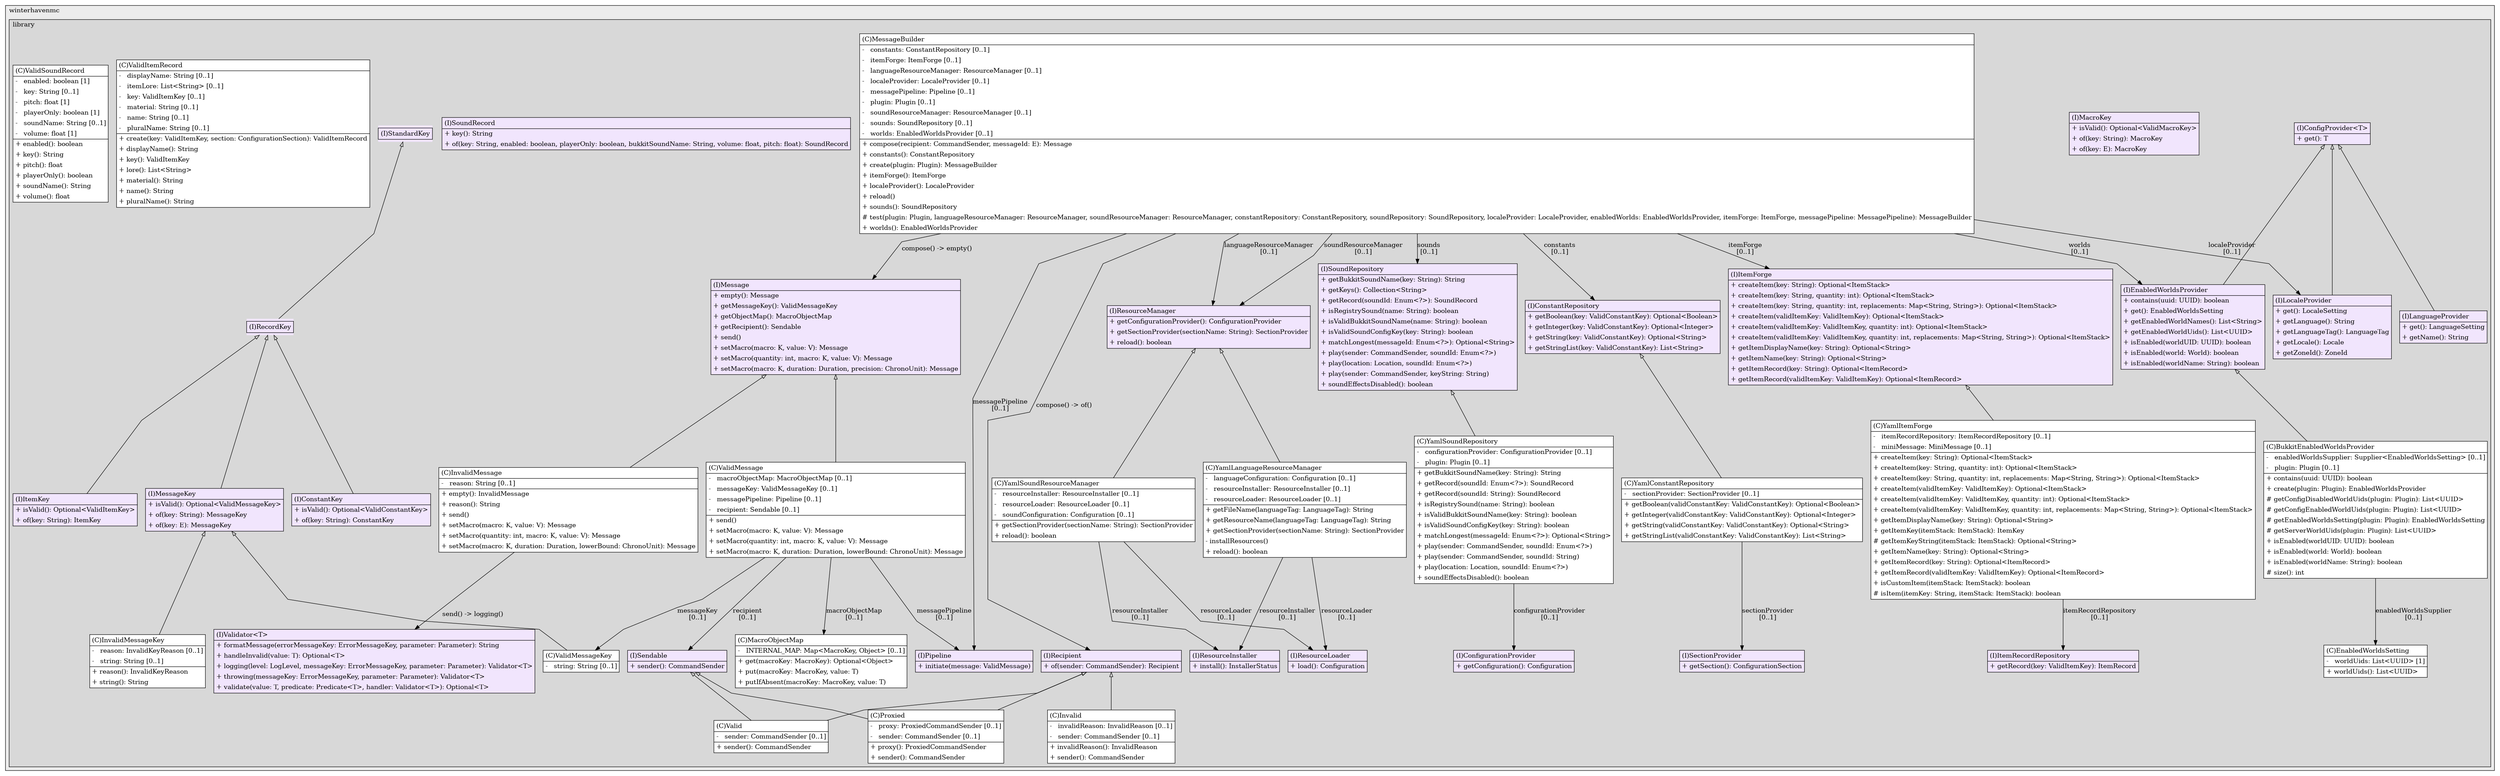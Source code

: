 @startuml

/' diagram meta data start
config=StructureConfiguration;
{
  "projectClassification": {
    "searchMode": "OpenProject", // OpenProject, AllProjects
    "includedProjects": "",
    "pathEndKeywords": "*.impl",
    "isClientPath": "",
    "isClientName": "",
    "isTestPath": "",
    "isTestName": "",
    "isMappingPath": "",
    "isMappingName": "",
    "isDataAccessPath": "",
    "isDataAccessName": "",
    "isDataStructurePath": "",
    "isDataStructureName": "",
    "isInterfaceStructuresPath": "",
    "isInterfaceStructuresName": "",
    "isEntryPointPath": "",
    "isEntryPointName": "",
    "treatFinalFieldsAsMandatory": false
  },
  "graphRestriction": {
    "classPackageExcludeFilter": "",
    "classPackageIncludeFilter": "",
    "classNameExcludeFilter": "BootstrapUtility",
    "classNameIncludeFilter": "",
    "methodNameExcludeFilter": "",
    "methodNameIncludeFilter": "",
    "removeByInheritance": "", // inheritance/annotation based filtering is done in a second step
    "removeByAnnotation": "",
    "removeByClassPackage": "", // cleanup the graph after inheritance/annotation based filtering is done
    "removeByClassName": "",
    "cutMappings": false,
    "cutEnum": true,
    "cutTests": true,
    "cutClient": true,
    "cutDataAccess": true,
    "cutInterfaceStructures": false,
    "cutDataStructures": true,
    "cutGetterAndSetter": true,
    "cutConstructors": true
  },
  "graphTraversal": {
    "forwardDepth": 3,
    "backwardDepth": 3,
    "classPackageExcludeFilter": "",
    "classPackageIncludeFilter": "",
    "classNameExcludeFilter": "",
    "classNameIncludeFilter": "",
    "methodNameExcludeFilter": "",
    "methodNameIncludeFilter": "",
    "hideMappings": false,
    "hideDataStructures": false,
    "hidePrivateMethods": true,
    "hideInterfaceCalls": false, // indirection: implementation -> interface (is hidden) -> implementation
    "onlyShowApplicationEntryPoints": false, // root node is included
    "useMethodCallsForStructureDiagram": "ForwardOnly" // ForwardOnly, BothDirections, No
  },
  "details": {
    "aggregation": "GroupByClass", // ByClass, GroupByClass, None
    "showClassGenericTypes": true,
    "showMethods": true,
    "showMethodParameterNames": true,
    "showMethodParameterTypes": true,
    "showMethodReturnType": true,
    "showPackageLevels": 2,
    "showDetailedClassStructure": true
  },
  "rootClass": "com.winterhavenmc.library.messagebuilder.MessageBuilder",
  "extensionCallbackMethod": "" // qualified.class.name#methodName - signature: public static String method(String)
}
diagram meta data end '/



digraph g {
    rankdir="TB"
    splines=polyline
    

'nodes 
subgraph cluster_1655488073 { 
   	label=winterhavenmc
	labeljust=l
	fillcolor="#ececec"
	style=filled
   
   subgraph cluster_1412706428 { 
   	label=library
	labeljust=l
	fillcolor="#d8d8d8"
	style=filled
   
   BukkitEnabledWorldsProvider169038822[
	label=<<TABLE BORDER="1" CELLBORDER="0" CELLPADDING="4" CELLSPACING="0">
<TR><TD ALIGN="LEFT" >(C)BukkitEnabledWorldsProvider</TD></TR>
<HR/>
<TR><TD ALIGN="LEFT" >-   enabledWorldsSupplier: Supplier&lt;EnabledWorldsSetting&gt; [0..1]</TD></TR>
<TR><TD ALIGN="LEFT" >-   plugin: Plugin [0..1]</TD></TR>
<HR/>
<TR><TD ALIGN="LEFT" >+ contains(uuid: UUID): boolean</TD></TR>
<TR><TD ALIGN="LEFT" >+ create(plugin: Plugin): EnabledWorldsProvider</TD></TR>
<TR><TD ALIGN="LEFT" ># getConfigDisabledWorldUids(plugin: Plugin): List&lt;UUID&gt;</TD></TR>
<TR><TD ALIGN="LEFT" ># getConfigEnabledWorldUids(plugin: Plugin): List&lt;UUID&gt;</TD></TR>
<TR><TD ALIGN="LEFT" ># getEnabledWorldsSetting(plugin: Plugin): EnabledWorldsSetting</TD></TR>
<TR><TD ALIGN="LEFT" ># getServerWorldUids(plugin: Plugin): List&lt;UUID&gt;</TD></TR>
<TR><TD ALIGN="LEFT" >+ isEnabled(worldUID: UUID): boolean</TD></TR>
<TR><TD ALIGN="LEFT" >+ isEnabled(world: World): boolean</TD></TR>
<TR><TD ALIGN="LEFT" >+ isEnabled(worldName: String): boolean</TD></TR>
<TR><TD ALIGN="LEFT" ># size(): int</TD></TR>
</TABLE>>
	style=filled
	margin=0
	shape=plaintext
	fillcolor="#FFFFFF"
];

ConfigProvider1582204715[
	label=<<TABLE BORDER="1" CELLBORDER="0" CELLPADDING="4" CELLSPACING="0">
<TR><TD ALIGN="LEFT" >(I)ConfigProvider&lt;T&gt;</TD></TR>
<HR/>
<TR><TD ALIGN="LEFT" >+ get(): T</TD></TR>
</TABLE>>
	style=filled
	margin=0
	shape=plaintext
	fillcolor="#F1E5FD"
];

ConfigurationProvider1859949731[
	label=<<TABLE BORDER="1" CELLBORDER="0" CELLPADDING="4" CELLSPACING="0">
<TR><TD ALIGN="LEFT" >(I)ConfigurationProvider</TD></TR>
<HR/>
<TR><TD ALIGN="LEFT" >+ getConfiguration(): Configuration</TD></TR>
</TABLE>>
	style=filled
	margin=0
	shape=plaintext
	fillcolor="#F1E5FD"
];

ConstantKey1959363381[
	label=<<TABLE BORDER="1" CELLBORDER="0" CELLPADDING="4" CELLSPACING="0">
<TR><TD ALIGN="LEFT" >(I)ConstantKey</TD></TR>
<HR/>
<TR><TD ALIGN="LEFT" >+ isValid(): Optional&lt;ValidConstantKey&gt;</TD></TR>
<TR><TD ALIGN="LEFT" >+ of(key: String): ConstantKey</TD></TR>
</TABLE>>
	style=filled
	margin=0
	shape=plaintext
	fillcolor="#F1E5FD"
];

ConstantRepository1152281911[
	label=<<TABLE BORDER="1" CELLBORDER="0" CELLPADDING="4" CELLSPACING="0">
<TR><TD ALIGN="LEFT" >(I)ConstantRepository</TD></TR>
<HR/>
<TR><TD ALIGN="LEFT" >+ getBoolean(key: ValidConstantKey): Optional&lt;Boolean&gt;</TD></TR>
<TR><TD ALIGN="LEFT" >+ getInteger(key: ValidConstantKey): Optional&lt;Integer&gt;</TD></TR>
<TR><TD ALIGN="LEFT" >+ getString(key: ValidConstantKey): Optional&lt;String&gt;</TD></TR>
<TR><TD ALIGN="LEFT" >+ getStringList(key: ValidConstantKey): List&lt;String&gt;</TD></TR>
</TABLE>>
	style=filled
	margin=0
	shape=plaintext
	fillcolor="#F1E5FD"
];

EnabledWorldsProvider1582204715[
	label=<<TABLE BORDER="1" CELLBORDER="0" CELLPADDING="4" CELLSPACING="0">
<TR><TD ALIGN="LEFT" >(I)EnabledWorldsProvider</TD></TR>
<HR/>
<TR><TD ALIGN="LEFT" >+ contains(uuid: UUID): boolean</TD></TR>
<TR><TD ALIGN="LEFT" >+ get(): EnabledWorldsSetting</TD></TR>
<TR><TD ALIGN="LEFT" >+ getEnabledWorldNames(): List&lt;String&gt;</TD></TR>
<TR><TD ALIGN="LEFT" >+ getEnabledWorldUids(): List&lt;UUID&gt;</TD></TR>
<TR><TD ALIGN="LEFT" >+ isEnabled(worldUID: UUID): boolean</TD></TR>
<TR><TD ALIGN="LEFT" >+ isEnabled(world: World): boolean</TD></TR>
<TR><TD ALIGN="LEFT" >+ isEnabled(worldName: String): boolean</TD></TR>
</TABLE>>
	style=filled
	margin=0
	shape=plaintext
	fillcolor="#F1E5FD"
];

EnabledWorldsSetting1582204715[
	label=<<TABLE BORDER="1" CELLBORDER="0" CELLPADDING="4" CELLSPACING="0">
<TR><TD ALIGN="LEFT" >(C)EnabledWorldsSetting</TD></TR>
<HR/>
<TR><TD ALIGN="LEFT" >-   worldUids: List&lt;UUID&gt; [1]</TD></TR>
<HR/>
<TR><TD ALIGN="LEFT" >+ worldUids(): List&lt;UUID&gt;</TD></TR>
</TABLE>>
	style=filled
	margin=0
	shape=plaintext
	fillcolor="#FFFFFF"
];

Invalid632050429[
	label=<<TABLE BORDER="1" CELLBORDER="0" CELLPADDING="4" CELLSPACING="0">
<TR><TD ALIGN="LEFT" >(C)Invalid</TD></TR>
<HR/>
<TR><TD ALIGN="LEFT" >-   invalidReason: InvalidReason [0..1]</TD></TR>
<TR><TD ALIGN="LEFT" >-   sender: CommandSender [0..1]</TD></TR>
<HR/>
<TR><TD ALIGN="LEFT" >+ invalidReason(): InvalidReason</TD></TR>
<TR><TD ALIGN="LEFT" >+ sender(): CommandSender</TD></TR>
</TABLE>>
	style=filled
	margin=0
	shape=plaintext
	fillcolor="#FFFFFF"
];

InvalidMessage735945755[
	label=<<TABLE BORDER="1" CELLBORDER="0" CELLPADDING="4" CELLSPACING="0">
<TR><TD ALIGN="LEFT" >(C)InvalidMessage</TD></TR>
<HR/>
<TR><TD ALIGN="LEFT" >-   reason: String [0..1]</TD></TR>
<HR/>
<TR><TD ALIGN="LEFT" >+ empty(): InvalidMessage</TD></TR>
<TR><TD ALIGN="LEFT" >+ reason(): String</TD></TR>
<TR><TD ALIGN="LEFT" >+ send()</TD></TR>
<TR><TD ALIGN="LEFT" >+ setMacro(macro: K, value: V): Message</TD></TR>
<TR><TD ALIGN="LEFT" >+ setMacro(quantity: int, macro: K, value: V): Message</TD></TR>
<TR><TD ALIGN="LEFT" >+ setMacro(macro: K, duration: Duration, lowerBound: ChronoUnit): Message</TD></TR>
</TABLE>>
	style=filled
	margin=0
	shape=plaintext
	fillcolor="#FFFFFF"
];

InvalidMessageKey1959363381[
	label=<<TABLE BORDER="1" CELLBORDER="0" CELLPADDING="4" CELLSPACING="0">
<TR><TD ALIGN="LEFT" >(C)InvalidMessageKey</TD></TR>
<HR/>
<TR><TD ALIGN="LEFT" >-   reason: InvalidKeyReason [0..1]</TD></TR>
<TR><TD ALIGN="LEFT" >-   string: String [0..1]</TD></TR>
<HR/>
<TR><TD ALIGN="LEFT" >+ reason(): InvalidKeyReason</TD></TR>
<TR><TD ALIGN="LEFT" >+ string(): String</TD></TR>
</TABLE>>
	style=filled
	margin=0
	shape=plaintext
	fillcolor="#FFFFFF"
];

ItemForge1152281911[
	label=<<TABLE BORDER="1" CELLBORDER="0" CELLPADDING="4" CELLSPACING="0">
<TR><TD ALIGN="LEFT" >(I)ItemForge</TD></TR>
<HR/>
<TR><TD ALIGN="LEFT" >+ createItem(key: String): Optional&lt;ItemStack&gt;</TD></TR>
<TR><TD ALIGN="LEFT" >+ createItem(key: String, quantity: int): Optional&lt;ItemStack&gt;</TD></TR>
<TR><TD ALIGN="LEFT" >+ createItem(key: String, quantity: int, replacements: Map&lt;String, String&gt;): Optional&lt;ItemStack&gt;</TD></TR>
<TR><TD ALIGN="LEFT" >+ createItem(validItemKey: ValidItemKey): Optional&lt;ItemStack&gt;</TD></TR>
<TR><TD ALIGN="LEFT" >+ createItem(validItemKey: ValidItemKey, quantity: int): Optional&lt;ItemStack&gt;</TD></TR>
<TR><TD ALIGN="LEFT" >+ createItem(validItemKey: ValidItemKey, quantity: int, replacements: Map&lt;String, String&gt;): Optional&lt;ItemStack&gt;</TD></TR>
<TR><TD ALIGN="LEFT" >+ getItemDisplayName(key: String): Optional&lt;String&gt;</TD></TR>
<TR><TD ALIGN="LEFT" >+ getItemName(key: String): Optional&lt;String&gt;</TD></TR>
<TR><TD ALIGN="LEFT" >+ getItemRecord(key: String): Optional&lt;ItemRecord&gt;</TD></TR>
<TR><TD ALIGN="LEFT" >+ getItemRecord(validItemKey: ValidItemKey): Optional&lt;ItemRecord&gt;</TD></TR>
</TABLE>>
	style=filled
	margin=0
	shape=plaintext
	fillcolor="#F1E5FD"
];

ItemKey1959363381[
	label=<<TABLE BORDER="1" CELLBORDER="0" CELLPADDING="4" CELLSPACING="0">
<TR><TD ALIGN="LEFT" >(I)ItemKey</TD></TR>
<HR/>
<TR><TD ALIGN="LEFT" >+ isValid(): Optional&lt;ValidItemKey&gt;</TD></TR>
<TR><TD ALIGN="LEFT" >+ of(key: String): ItemKey</TD></TR>
</TABLE>>
	style=filled
	margin=0
	shape=plaintext
	fillcolor="#F1E5FD"
];

ItemRecordRepository1152281911[
	label=<<TABLE BORDER="1" CELLBORDER="0" CELLPADDING="4" CELLSPACING="0">
<TR><TD ALIGN="LEFT" >(I)ItemRecordRepository</TD></TR>
<HR/>
<TR><TD ALIGN="LEFT" >+ getRecord(key: ValidItemKey): ItemRecord</TD></TR>
</TABLE>>
	style=filled
	margin=0
	shape=plaintext
	fillcolor="#F1E5FD"
];

LanguageProvider1582204715[
	label=<<TABLE BORDER="1" CELLBORDER="0" CELLPADDING="4" CELLSPACING="0">
<TR><TD ALIGN="LEFT" >(I)LanguageProvider</TD></TR>
<HR/>
<TR><TD ALIGN="LEFT" >+ get(): LanguageSetting</TD></TR>
<TR><TD ALIGN="LEFT" >+ getName(): String</TD></TR>
</TABLE>>
	style=filled
	margin=0
	shape=plaintext
	fillcolor="#F1E5FD"
];

LocaleProvider1582204715[
	label=<<TABLE BORDER="1" CELLBORDER="0" CELLPADDING="4" CELLSPACING="0">
<TR><TD ALIGN="LEFT" >(I)LocaleProvider</TD></TR>
<HR/>
<TR><TD ALIGN="LEFT" >+ get(): LocaleSetting</TD></TR>
<TR><TD ALIGN="LEFT" >+ getLanguage(): String</TD></TR>
<TR><TD ALIGN="LEFT" >+ getLanguageTag(): LanguageTag</TD></TR>
<TR><TD ALIGN="LEFT" >+ getLocale(): Locale</TD></TR>
<TR><TD ALIGN="LEFT" >+ getZoneId(): ZoneId</TD></TR>
</TABLE>>
	style=filled
	margin=0
	shape=plaintext
	fillcolor="#F1E5FD"
];

MacroKey1959363381[
	label=<<TABLE BORDER="1" CELLBORDER="0" CELLPADDING="4" CELLSPACING="0">
<TR><TD ALIGN="LEFT" >(I)MacroKey</TD></TR>
<HR/>
<TR><TD ALIGN="LEFT" >+ isValid(): Optional&lt;ValidMacroKey&gt;</TD></TR>
<TR><TD ALIGN="LEFT" >+ of(key: String): MacroKey</TD></TR>
<TR><TD ALIGN="LEFT" >+ of(key: E): MacroKey</TD></TR>
</TABLE>>
	style=filled
	margin=0
	shape=plaintext
	fillcolor="#F1E5FD"
];

MacroObjectMap474154237[
	label=<<TABLE BORDER="1" CELLBORDER="0" CELLPADDING="4" CELLSPACING="0">
<TR><TD ALIGN="LEFT" >(C)MacroObjectMap</TD></TR>
<HR/>
<TR><TD ALIGN="LEFT" >-   INTERNAL_MAP: Map&lt;MacroKey, Object&gt; [0..1]</TD></TR>
<HR/>
<TR><TD ALIGN="LEFT" >+ get(macroKey: MacroKey): Optional&lt;Object&gt;</TD></TR>
<TR><TD ALIGN="LEFT" >+ put(macroKey: MacroKey, value: T)</TD></TR>
<TR><TD ALIGN="LEFT" >+ putIfAbsent(macroKey: MacroKey, value: T)</TD></TR>
</TABLE>>
	style=filled
	margin=0
	shape=plaintext
	fillcolor="#FFFFFF"
];

Message735945755[
	label=<<TABLE BORDER="1" CELLBORDER="0" CELLPADDING="4" CELLSPACING="0">
<TR><TD ALIGN="LEFT" >(I)Message</TD></TR>
<HR/>
<TR><TD ALIGN="LEFT" >+ empty(): Message</TD></TR>
<TR><TD ALIGN="LEFT" >+ getMessageKey(): ValidMessageKey</TD></TR>
<TR><TD ALIGN="LEFT" >+ getObjectMap(): MacroObjectMap</TD></TR>
<TR><TD ALIGN="LEFT" >+ getRecipient(): Sendable</TD></TR>
<TR><TD ALIGN="LEFT" >+ send()</TD></TR>
<TR><TD ALIGN="LEFT" >+ setMacro(macro: K, value: V): Message</TD></TR>
<TR><TD ALIGN="LEFT" >+ setMacro(quantity: int, macro: K, value: V): Message</TD></TR>
<TR><TD ALIGN="LEFT" >+ setMacro(macro: K, duration: Duration, precision: ChronoUnit): Message</TD></TR>
</TABLE>>
	style=filled
	margin=0
	shape=plaintext
	fillcolor="#F1E5FD"
];

MessageBuilder103479893[
	label=<<TABLE BORDER="1" CELLBORDER="0" CELLPADDING="4" CELLSPACING="0">
<TR><TD ALIGN="LEFT" >(C)MessageBuilder</TD></TR>
<HR/>
<TR><TD ALIGN="LEFT" >-   constants: ConstantRepository [0..1]</TD></TR>
<TR><TD ALIGN="LEFT" >-   itemForge: ItemForge [0..1]</TD></TR>
<TR><TD ALIGN="LEFT" >-   languageResourceManager: ResourceManager [0..1]</TD></TR>
<TR><TD ALIGN="LEFT" >-   localeProvider: LocaleProvider [0..1]</TD></TR>
<TR><TD ALIGN="LEFT" >-   messagePipeline: Pipeline [0..1]</TD></TR>
<TR><TD ALIGN="LEFT" >-   plugin: Plugin [0..1]</TD></TR>
<TR><TD ALIGN="LEFT" >-   soundResourceManager: ResourceManager [0..1]</TD></TR>
<TR><TD ALIGN="LEFT" >-   sounds: SoundRepository [0..1]</TD></TR>
<TR><TD ALIGN="LEFT" >-   worlds: EnabledWorldsProvider [0..1]</TD></TR>
<HR/>
<TR><TD ALIGN="LEFT" >+ compose(recipient: CommandSender, messageId: E): Message</TD></TR>
<TR><TD ALIGN="LEFT" >+ constants(): ConstantRepository</TD></TR>
<TR><TD ALIGN="LEFT" >+ create(plugin: Plugin): MessageBuilder</TD></TR>
<TR><TD ALIGN="LEFT" >+ itemForge(): ItemForge</TD></TR>
<TR><TD ALIGN="LEFT" >+ localeProvider(): LocaleProvider</TD></TR>
<TR><TD ALIGN="LEFT" >+ reload()</TD></TR>
<TR><TD ALIGN="LEFT" >+ sounds(): SoundRepository</TD></TR>
<TR><TD ALIGN="LEFT" ># test(plugin: Plugin, languageResourceManager: ResourceManager, soundResourceManager: ResourceManager, constantRepository: ConstantRepository, soundRepository: SoundRepository, localeProvider: LocaleProvider, enabledWorlds: EnabledWorldsProvider, itemForge: ItemForge, messagePipeline: MessagePipeline): MessageBuilder</TD></TR>
<TR><TD ALIGN="LEFT" >+ worlds(): EnabledWorldsProvider</TD></TR>
</TABLE>>
	style=filled
	margin=0
	shape=plaintext
	fillcolor="#FFFFFF"
];

MessageKey1959363381[
	label=<<TABLE BORDER="1" CELLBORDER="0" CELLPADDING="4" CELLSPACING="0">
<TR><TD ALIGN="LEFT" >(I)MessageKey</TD></TR>
<HR/>
<TR><TD ALIGN="LEFT" >+ isValid(): Optional&lt;ValidMessageKey&gt;</TD></TR>
<TR><TD ALIGN="LEFT" >+ of(key: String): MessageKey</TD></TR>
<TR><TD ALIGN="LEFT" >+ of(key: E): MessageKey</TD></TR>
</TABLE>>
	style=filled
	margin=0
	shape=plaintext
	fillcolor="#F1E5FD"
];

Pipeline47543914[
	label=<<TABLE BORDER="1" CELLBORDER="0" CELLPADDING="4" CELLSPACING="0">
<TR><TD ALIGN="LEFT" >(I)Pipeline</TD></TR>
<HR/>
<TR><TD ALIGN="LEFT" >+ initiate(message: ValidMessage)</TD></TR>
</TABLE>>
	style=filled
	margin=0
	shape=plaintext
	fillcolor="#F1E5FD"
];

Proxied632050429[
	label=<<TABLE BORDER="1" CELLBORDER="0" CELLPADDING="4" CELLSPACING="0">
<TR><TD ALIGN="LEFT" >(C)Proxied</TD></TR>
<HR/>
<TR><TD ALIGN="LEFT" >-   proxy: ProxiedCommandSender [0..1]</TD></TR>
<TR><TD ALIGN="LEFT" >-   sender: CommandSender [0..1]</TD></TR>
<HR/>
<TR><TD ALIGN="LEFT" >+ proxy(): ProxiedCommandSender</TD></TR>
<TR><TD ALIGN="LEFT" >+ sender(): CommandSender</TD></TR>
</TABLE>>
	style=filled
	margin=0
	shape=plaintext
	fillcolor="#FFFFFF"
];

Recipient2105687416[
	label=<<TABLE BORDER="1" CELLBORDER="0" CELLPADDING="4" CELLSPACING="0">
<TR><TD ALIGN="LEFT" >(I)Recipient</TD></TR>
<HR/>
<TR><TD ALIGN="LEFT" >+ of(sender: CommandSender): Recipient</TD></TR>
</TABLE>>
	style=filled
	margin=0
	shape=plaintext
	fillcolor="#F1E5FD"
];

RecordKey1959363381[
	label=<<TABLE BORDER="1" CELLBORDER="0" CELLPADDING="4" CELLSPACING="0">
<TR><TD ALIGN="LEFT" >(I)RecordKey</TD></TR>
</TABLE>>
	style=filled
	margin=0
	shape=plaintext
	fillcolor="#F1E5FD"
];

ResourceInstaller1859949731[
	label=<<TABLE BORDER="1" CELLBORDER="0" CELLPADDING="4" CELLSPACING="0">
<TR><TD ALIGN="LEFT" >(I)ResourceInstaller</TD></TR>
<HR/>
<TR><TD ALIGN="LEFT" >+ install(): InstallerStatus</TD></TR>
</TABLE>>
	style=filled
	margin=0
	shape=plaintext
	fillcolor="#F1E5FD"
];

ResourceLoader1859949731[
	label=<<TABLE BORDER="1" CELLBORDER="0" CELLPADDING="4" CELLSPACING="0">
<TR><TD ALIGN="LEFT" >(I)ResourceLoader</TD></TR>
<HR/>
<TR><TD ALIGN="LEFT" >+ load(): Configuration</TD></TR>
</TABLE>>
	style=filled
	margin=0
	shape=plaintext
	fillcolor="#F1E5FD"
];

ResourceManager1859949731[
	label=<<TABLE BORDER="1" CELLBORDER="0" CELLPADDING="4" CELLSPACING="0">
<TR><TD ALIGN="LEFT" >(I)ResourceManager</TD></TR>
<HR/>
<TR><TD ALIGN="LEFT" >+ getConfigurationProvider(): ConfigurationProvider</TD></TR>
<TR><TD ALIGN="LEFT" >+ getSectionProvider(sectionName: String): SectionProvider</TD></TR>
<TR><TD ALIGN="LEFT" >+ reload(): boolean</TD></TR>
</TABLE>>
	style=filled
	margin=0
	shape=plaintext
	fillcolor="#F1E5FD"
];

SectionProvider1859949731[
	label=<<TABLE BORDER="1" CELLBORDER="0" CELLPADDING="4" CELLSPACING="0">
<TR><TD ALIGN="LEFT" >(I)SectionProvider</TD></TR>
<HR/>
<TR><TD ALIGN="LEFT" >+ getSection(): ConfigurationSection</TD></TR>
</TABLE>>
	style=filled
	margin=0
	shape=plaintext
	fillcolor="#F1E5FD"
];

Sendable632050429[
	label=<<TABLE BORDER="1" CELLBORDER="0" CELLPADDING="4" CELLSPACING="0">
<TR><TD ALIGN="LEFT" >(I)Sendable</TD></TR>
<HR/>
<TR><TD ALIGN="LEFT" >+ sender(): CommandSender</TD></TR>
</TABLE>>
	style=filled
	margin=0
	shape=plaintext
	fillcolor="#F1E5FD"
];

SoundRecord618404846[
	label=<<TABLE BORDER="1" CELLBORDER="0" CELLPADDING="4" CELLSPACING="0">
<TR><TD ALIGN="LEFT" >(I)SoundRecord</TD></TR>
<HR/>
<TR><TD ALIGN="LEFT" >+ key(): String</TD></TR>
<TR><TD ALIGN="LEFT" >+ of(key: String, enabled: boolean, playerOnly: boolean, bukkitSoundName: String, volume: float, pitch: float): SoundRecord</TD></TR>
</TABLE>>
	style=filled
	margin=0
	shape=plaintext
	fillcolor="#F1E5FD"
];

SoundRepository1303222466[
	label=<<TABLE BORDER="1" CELLBORDER="0" CELLPADDING="4" CELLSPACING="0">
<TR><TD ALIGN="LEFT" >(I)SoundRepository</TD></TR>
<HR/>
<TR><TD ALIGN="LEFT" >+ getBukkitSoundName(key: String): String</TD></TR>
<TR><TD ALIGN="LEFT" >+ getKeys(): Collection&lt;String&gt;</TD></TR>
<TR><TD ALIGN="LEFT" >+ getRecord(soundId: Enum&lt;?&gt;): SoundRecord</TD></TR>
<TR><TD ALIGN="LEFT" >+ isRegistrySound(name: String): boolean</TD></TR>
<TR><TD ALIGN="LEFT" >+ isValidBukkitSoundName(name: String): boolean</TD></TR>
<TR><TD ALIGN="LEFT" >+ isValidSoundConfigKey(key: String): boolean</TD></TR>
<TR><TD ALIGN="LEFT" >+ matchLongest(messageId: Enum&lt;?&gt;): Optional&lt;String&gt;</TD></TR>
<TR><TD ALIGN="LEFT" >+ play(sender: CommandSender, soundId: Enum&lt;?&gt;)</TD></TR>
<TR><TD ALIGN="LEFT" >+ play(location: Location, soundId: Enum&lt;?&gt;)</TD></TR>
<TR><TD ALIGN="LEFT" >+ play(sender: CommandSender, keyString: String)</TD></TR>
<TR><TD ALIGN="LEFT" >+ soundEffectsDisabled(): boolean</TD></TR>
</TABLE>>
	style=filled
	margin=0
	shape=plaintext
	fillcolor="#F1E5FD"
];

StandardKey1959363381[
	label=<<TABLE BORDER="1" CELLBORDER="0" CELLPADDING="4" CELLSPACING="0">
<TR><TD ALIGN="LEFT" >(I)StandardKey</TD></TR>
</TABLE>>
	style=filled
	margin=0
	shape=plaintext
	fillcolor="#F1E5FD"
];

Valid632050429[
	label=<<TABLE BORDER="1" CELLBORDER="0" CELLPADDING="4" CELLSPACING="0">
<TR><TD ALIGN="LEFT" >(C)Valid</TD></TR>
<HR/>
<TR><TD ALIGN="LEFT" >-   sender: CommandSender [0..1]</TD></TR>
<HR/>
<TR><TD ALIGN="LEFT" >+ sender(): CommandSender</TD></TR>
</TABLE>>
	style=filled
	margin=0
	shape=plaintext
	fillcolor="#FFFFFF"
];

ValidItemRecord1572118503[
	label=<<TABLE BORDER="1" CELLBORDER="0" CELLPADDING="4" CELLSPACING="0">
<TR><TD ALIGN="LEFT" >(C)ValidItemRecord</TD></TR>
<HR/>
<TR><TD ALIGN="LEFT" >-   displayName: String [0..1]</TD></TR>
<TR><TD ALIGN="LEFT" >-   itemLore: List&lt;String&gt; [0..1]</TD></TR>
<TR><TD ALIGN="LEFT" >-   key: ValidItemKey [0..1]</TD></TR>
<TR><TD ALIGN="LEFT" >-   material: String [0..1]</TD></TR>
<TR><TD ALIGN="LEFT" >-   name: String [0..1]</TD></TR>
<TR><TD ALIGN="LEFT" >-   pluralName: String [0..1]</TD></TR>
<HR/>
<TR><TD ALIGN="LEFT" >+ create(key: ValidItemKey, section: ConfigurationSection): ValidItemRecord</TD></TR>
<TR><TD ALIGN="LEFT" >+ displayName(): String</TD></TR>
<TR><TD ALIGN="LEFT" >+ key(): ValidItemKey</TD></TR>
<TR><TD ALIGN="LEFT" >+ lore(): List&lt;String&gt;</TD></TR>
<TR><TD ALIGN="LEFT" >+ material(): String</TD></TR>
<TR><TD ALIGN="LEFT" >+ name(): String</TD></TR>
<TR><TD ALIGN="LEFT" >+ pluralName(): String</TD></TR>
</TABLE>>
	style=filled
	margin=0
	shape=plaintext
	fillcolor="#FFFFFF"
];

ValidMessage735945755[
	label=<<TABLE BORDER="1" CELLBORDER="0" CELLPADDING="4" CELLSPACING="0">
<TR><TD ALIGN="LEFT" >(C)ValidMessage</TD></TR>
<HR/>
<TR><TD ALIGN="LEFT" >-   macroObjectMap: MacroObjectMap [0..1]</TD></TR>
<TR><TD ALIGN="LEFT" >-   messageKey: ValidMessageKey [0..1]</TD></TR>
<TR><TD ALIGN="LEFT" >-   messagePipeline: Pipeline [0..1]</TD></TR>
<TR><TD ALIGN="LEFT" >-   recipient: Sendable [0..1]</TD></TR>
<HR/>
<TR><TD ALIGN="LEFT" >+ send()</TD></TR>
<TR><TD ALIGN="LEFT" >+ setMacro(macro: K, value: V): Message</TD></TR>
<TR><TD ALIGN="LEFT" >+ setMacro(quantity: int, macro: K, value: V): Message</TD></TR>
<TR><TD ALIGN="LEFT" >+ setMacro(macro: K, duration: Duration, lowerBound: ChronoUnit): Message</TD></TR>
</TABLE>>
	style=filled
	margin=0
	shape=plaintext
	fillcolor="#FFFFFF"
];

ValidMessageKey1959363381[
	label=<<TABLE BORDER="1" CELLBORDER="0" CELLPADDING="4" CELLSPACING="0">
<TR><TD ALIGN="LEFT" >(C)ValidMessageKey</TD></TR>
<HR/>
<TR><TD ALIGN="LEFT" >-   string: String [0..1]</TD></TR>
</TABLE>>
	style=filled
	margin=0
	shape=plaintext
	fillcolor="#FFFFFF"
];

ValidSoundRecord618404846[
	label=<<TABLE BORDER="1" CELLBORDER="0" CELLPADDING="4" CELLSPACING="0">
<TR><TD ALIGN="LEFT" >(C)ValidSoundRecord</TD></TR>
<HR/>
<TR><TD ALIGN="LEFT" >-   enabled: boolean [1]</TD></TR>
<TR><TD ALIGN="LEFT" >-   key: String [0..1]</TD></TR>
<TR><TD ALIGN="LEFT" >-   pitch: float [1]</TD></TR>
<TR><TD ALIGN="LEFT" >-   playerOnly: boolean [1]</TD></TR>
<TR><TD ALIGN="LEFT" >-   soundName: String [0..1]</TD></TR>
<TR><TD ALIGN="LEFT" >-   volume: float [1]</TD></TR>
<HR/>
<TR><TD ALIGN="LEFT" >+ enabled(): boolean</TD></TR>
<TR><TD ALIGN="LEFT" >+ key(): String</TD></TR>
<TR><TD ALIGN="LEFT" >+ pitch(): float</TD></TR>
<TR><TD ALIGN="LEFT" >+ playerOnly(): boolean</TD></TR>
<TR><TD ALIGN="LEFT" >+ soundName(): String</TD></TR>
<TR><TD ALIGN="LEFT" >+ volume(): float</TD></TR>
</TABLE>>
	style=filled
	margin=0
	shape=plaintext
	fillcolor="#FFFFFF"
];

Validator1155524858[
	label=<<TABLE BORDER="1" CELLBORDER="0" CELLPADDING="4" CELLSPACING="0">
<TR><TD ALIGN="LEFT" >(I)Validator&lt;T&gt;</TD></TR>
<HR/>
<TR><TD ALIGN="LEFT" >+ formatMessage(errorMessageKey: ErrorMessageKey, parameter: Parameter): String</TD></TR>
<TR><TD ALIGN="LEFT" >+ handleInvalid(value: T): Optional&lt;T&gt;</TD></TR>
<TR><TD ALIGN="LEFT" >+ logging(level: LogLevel, messageKey: ErrorMessageKey, parameter: Parameter): Validator&lt;T&gt;</TD></TR>
<TR><TD ALIGN="LEFT" >+ throwing(messageKey: ErrorMessageKey, parameter: Parameter): Validator&lt;T&gt;</TD></TR>
<TR><TD ALIGN="LEFT" >+ validate(value: T, predicate: Predicate&lt;T&gt;, handler: Validator&lt;T&gt;): Optional&lt;T&gt;</TD></TR>
</TABLE>>
	style=filled
	margin=0
	shape=plaintext
	fillcolor="#F1E5FD"
];

YamlConstantRepository312533400[
	label=<<TABLE BORDER="1" CELLBORDER="0" CELLPADDING="4" CELLSPACING="0">
<TR><TD ALIGN="LEFT" >(C)YamlConstantRepository</TD></TR>
<HR/>
<TR><TD ALIGN="LEFT" >-   sectionProvider: SectionProvider [0..1]</TD></TR>
<HR/>
<TR><TD ALIGN="LEFT" >+ getBoolean(validConstantKey: ValidConstantKey): Optional&lt;Boolean&gt;</TD></TR>
<TR><TD ALIGN="LEFT" >+ getInteger(validConstantKey: ValidConstantKey): Optional&lt;Integer&gt;</TD></TR>
<TR><TD ALIGN="LEFT" >+ getString(validConstantKey: ValidConstantKey): Optional&lt;String&gt;</TD></TR>
<TR><TD ALIGN="LEFT" >+ getStringList(validConstantKey: ValidConstantKey): List&lt;String&gt;</TD></TR>
</TABLE>>
	style=filled
	margin=0
	shape=plaintext
	fillcolor="#FFFFFF"
];

YamlItemForge312533400[
	label=<<TABLE BORDER="1" CELLBORDER="0" CELLPADDING="4" CELLSPACING="0">
<TR><TD ALIGN="LEFT" >(C)YamlItemForge</TD></TR>
<HR/>
<TR><TD ALIGN="LEFT" >-   itemRecordRepository: ItemRecordRepository [0..1]</TD></TR>
<TR><TD ALIGN="LEFT" >-   miniMessage: MiniMessage [0..1]</TD></TR>
<HR/>
<TR><TD ALIGN="LEFT" >+ createItem(key: String): Optional&lt;ItemStack&gt;</TD></TR>
<TR><TD ALIGN="LEFT" >+ createItem(key: String, quantity: int): Optional&lt;ItemStack&gt;</TD></TR>
<TR><TD ALIGN="LEFT" >+ createItem(key: String, quantity: int, replacements: Map&lt;String, String&gt;): Optional&lt;ItemStack&gt;</TD></TR>
<TR><TD ALIGN="LEFT" >+ createItem(validItemKey: ValidItemKey): Optional&lt;ItemStack&gt;</TD></TR>
<TR><TD ALIGN="LEFT" >+ createItem(validItemKey: ValidItemKey, quantity: int): Optional&lt;ItemStack&gt;</TD></TR>
<TR><TD ALIGN="LEFT" >+ createItem(validItemKey: ValidItemKey, quantity: int, replacements: Map&lt;String, String&gt;): Optional&lt;ItemStack&gt;</TD></TR>
<TR><TD ALIGN="LEFT" >+ getItemDisplayName(key: String): Optional&lt;String&gt;</TD></TR>
<TR><TD ALIGN="LEFT" >+ getItemKey(itemStack: ItemStack): ItemKey</TD></TR>
<TR><TD ALIGN="LEFT" ># getItemKeyString(itemStack: ItemStack): Optional&lt;String&gt;</TD></TR>
<TR><TD ALIGN="LEFT" >+ getItemName(key: String): Optional&lt;String&gt;</TD></TR>
<TR><TD ALIGN="LEFT" >+ getItemRecord(key: String): Optional&lt;ItemRecord&gt;</TD></TR>
<TR><TD ALIGN="LEFT" >+ getItemRecord(validItemKey: ValidItemKey): Optional&lt;ItemRecord&gt;</TD></TR>
<TR><TD ALIGN="LEFT" >+ isCustomItem(itemStack: ItemStack): boolean</TD></TR>
<TR><TD ALIGN="LEFT" ># isItem(itemKey: String, itemStack: ItemStack): boolean</TD></TR>
</TABLE>>
	style=filled
	margin=0
	shape=plaintext
	fillcolor="#FFFFFF"
];

YamlLanguageResourceManager312533400[
	label=<<TABLE BORDER="1" CELLBORDER="0" CELLPADDING="4" CELLSPACING="0">
<TR><TD ALIGN="LEFT" >(C)YamlLanguageResourceManager</TD></TR>
<HR/>
<TR><TD ALIGN="LEFT" >-   languageConfiguration: Configuration [0..1]</TD></TR>
<TR><TD ALIGN="LEFT" >-   resourceInstaller: ResourceInstaller [0..1]</TD></TR>
<TR><TD ALIGN="LEFT" >-   resourceLoader: ResourceLoader [0..1]</TD></TR>
<HR/>
<TR><TD ALIGN="LEFT" >+ getFileName(languageTag: LanguageTag): String</TD></TR>
<TR><TD ALIGN="LEFT" >+ getResourceName(languageTag: LanguageTag): String</TD></TR>
<TR><TD ALIGN="LEFT" >+ getSectionProvider(sectionName: String): SectionProvider</TD></TR>
<TR><TD ALIGN="LEFT" >- installResources()</TD></TR>
<TR><TD ALIGN="LEFT" >+ reload(): boolean</TD></TR>
</TABLE>>
	style=filled
	margin=0
	shape=plaintext
	fillcolor="#FFFFFF"
];

YamlSoundRepository1058105345[
	label=<<TABLE BORDER="1" CELLBORDER="0" CELLPADDING="4" CELLSPACING="0">
<TR><TD ALIGN="LEFT" >(C)YamlSoundRepository</TD></TR>
<HR/>
<TR><TD ALIGN="LEFT" >-   configurationProvider: ConfigurationProvider [0..1]</TD></TR>
<TR><TD ALIGN="LEFT" >-   plugin: Plugin [0..1]</TD></TR>
<HR/>
<TR><TD ALIGN="LEFT" >+ getBukkitSoundName(key: String): String</TD></TR>
<TR><TD ALIGN="LEFT" >+ getRecord(soundId: Enum&lt;?&gt;): SoundRecord</TD></TR>
<TR><TD ALIGN="LEFT" >+ getRecord(soundId: String): SoundRecord</TD></TR>
<TR><TD ALIGN="LEFT" >+ isRegistrySound(name: String): boolean</TD></TR>
<TR><TD ALIGN="LEFT" >+ isValidBukkitSoundName(key: String): boolean</TD></TR>
<TR><TD ALIGN="LEFT" >+ isValidSoundConfigKey(key: String): boolean</TD></TR>
<TR><TD ALIGN="LEFT" >+ matchLongest(messageId: Enum&lt;?&gt;): Optional&lt;String&gt;</TD></TR>
<TR><TD ALIGN="LEFT" >+ play(sender: CommandSender, soundId: Enum&lt;?&gt;)</TD></TR>
<TR><TD ALIGN="LEFT" >+ play(sender: CommandSender, soundId: String)</TD></TR>
<TR><TD ALIGN="LEFT" >+ play(location: Location, soundId: Enum&lt;?&gt;)</TD></TR>
<TR><TD ALIGN="LEFT" >+ soundEffectsDisabled(): boolean</TD></TR>
</TABLE>>
	style=filled
	margin=0
	shape=plaintext
	fillcolor="#FFFFFF"
];

YamlSoundResourceManager1058105345[
	label=<<TABLE BORDER="1" CELLBORDER="0" CELLPADDING="4" CELLSPACING="0">
<TR><TD ALIGN="LEFT" >(C)YamlSoundResourceManager</TD></TR>
<HR/>
<TR><TD ALIGN="LEFT" >-   resourceInstaller: ResourceInstaller [0..1]</TD></TR>
<TR><TD ALIGN="LEFT" >-   resourceLoader: ResourceLoader [0..1]</TD></TR>
<TR><TD ALIGN="LEFT" >-   soundConfiguration: Configuration [0..1]</TD></TR>
<HR/>
<TR><TD ALIGN="LEFT" >+ getSectionProvider(sectionName: String): SectionProvider</TD></TR>
<TR><TD ALIGN="LEFT" >+ reload(): boolean</TD></TR>
</TABLE>>
	style=filled
	margin=0
	shape=plaintext
	fillcolor="#FFFFFF"
];
} 
} 

'edges    
BukkitEnabledWorldsProvider169038822 -> EnabledWorldsSetting1582204715[label="enabledWorldsSupplier
[0..1]"];
ConfigProvider1582204715 -> EnabledWorldsProvider1582204715[arrowhead=none, arrowtail=empty, dir=both];
ConfigProvider1582204715 -> LanguageProvider1582204715[arrowhead=none, arrowtail=empty, dir=both];
ConfigProvider1582204715 -> LocaleProvider1582204715[arrowhead=none, arrowtail=empty, dir=both];
ConstantRepository1152281911 -> YamlConstantRepository312533400[arrowhead=none, arrowtail=empty, dir=both];
EnabledWorldsProvider1582204715 -> BukkitEnabledWorldsProvider169038822[arrowhead=none, arrowtail=empty, dir=both];
InvalidMessage735945755 -> Validator1155524858[label="send() -> logging()"];
ItemForge1152281911 -> YamlItemForge312533400[arrowhead=none, arrowtail=empty, dir=both];
Message735945755 -> InvalidMessage735945755[arrowhead=none, arrowtail=empty, dir=both];
Message735945755 -> ValidMessage735945755[arrowhead=none, arrowtail=empty, dir=both];
MessageBuilder103479893 -> ConstantRepository1152281911[label="constants
[0..1]"];
MessageBuilder103479893 -> EnabledWorldsProvider1582204715[label="worlds
[0..1]"];
MessageBuilder103479893 -> ItemForge1152281911[label="itemForge
[0..1]"];
MessageBuilder103479893 -> LocaleProvider1582204715[label="localeProvider
[0..1]"];
MessageBuilder103479893 -> Message735945755[label="compose() -> empty()"];
MessageBuilder103479893 -> Pipeline47543914[label="messagePipeline
[0..1]"];
MessageBuilder103479893 -> Recipient2105687416[label="compose() -> of()"];
MessageBuilder103479893 -> ResourceManager1859949731[label="languageResourceManager
[0..1]"];
MessageBuilder103479893 -> ResourceManager1859949731[label="soundResourceManager
[0..1]"];
MessageBuilder103479893 -> SoundRepository1303222466[label="sounds
[0..1]"];
MessageKey1959363381 -> InvalidMessageKey1959363381[arrowhead=none, arrowtail=empty, dir=both];
MessageKey1959363381 -> ValidMessageKey1959363381[arrowhead=none, arrowtail=empty, dir=both];
Recipient2105687416 -> Invalid632050429[arrowhead=none, arrowtail=empty, dir=both];
Recipient2105687416 -> Proxied632050429[arrowhead=none, arrowtail=empty, dir=both];
Recipient2105687416 -> Valid632050429[arrowhead=none, arrowtail=empty, dir=both];
RecordKey1959363381 -> ConstantKey1959363381[arrowhead=none, arrowtail=empty, dir=both];
RecordKey1959363381 -> ItemKey1959363381[arrowhead=none, arrowtail=empty, dir=both];
RecordKey1959363381 -> MessageKey1959363381[arrowhead=none, arrowtail=empty, dir=both];
ResourceManager1859949731 -> YamlLanguageResourceManager312533400[arrowhead=none, arrowtail=empty, dir=both];
ResourceManager1859949731 -> YamlSoundResourceManager1058105345[arrowhead=none, arrowtail=empty, dir=both];
Sendable632050429 -> Proxied632050429[arrowhead=none, arrowtail=empty, dir=both];
Sendable632050429 -> Valid632050429[arrowhead=none, arrowtail=empty, dir=both];
SoundRepository1303222466 -> YamlSoundRepository1058105345[arrowhead=none, arrowtail=empty, dir=both];
StandardKey1959363381 -> RecordKey1959363381[arrowhead=none, arrowtail=empty, dir=both];
ValidMessage735945755 -> MacroObjectMap474154237[label="macroObjectMap
[0..1]"];
ValidMessage735945755 -> Pipeline47543914[label="messagePipeline
[0..1]"];
ValidMessage735945755 -> Sendable632050429[label="recipient
[0..1]"];
ValidMessage735945755 -> ValidMessageKey1959363381[label="messageKey
[0..1]"];
YamlConstantRepository312533400 -> SectionProvider1859949731[label="sectionProvider
[0..1]"];
YamlItemForge312533400 -> ItemRecordRepository1152281911[label="itemRecordRepository
[0..1]"];
YamlLanguageResourceManager312533400 -> ResourceInstaller1859949731[label="resourceInstaller
[0..1]"];
YamlLanguageResourceManager312533400 -> ResourceLoader1859949731[label="resourceLoader
[0..1]"];
YamlSoundRepository1058105345 -> ConfigurationProvider1859949731[label="configurationProvider
[0..1]"];
YamlSoundResourceManager1058105345 -> ResourceInstaller1859949731[label="resourceInstaller
[0..1]"];
YamlSoundResourceManager1058105345 -> ResourceLoader1859949731[label="resourceLoader
[0..1]"];
    
}
@enduml